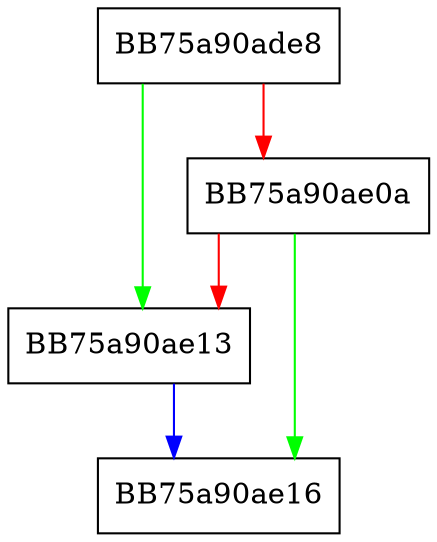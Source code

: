digraph find {
  node [shape="box"];
  graph [splines=ortho];
  BB75a90ade8 -> BB75a90ae13 [color="green"];
  BB75a90ade8 -> BB75a90ae0a [color="red"];
  BB75a90ae0a -> BB75a90ae16 [color="green"];
  BB75a90ae0a -> BB75a90ae13 [color="red"];
  BB75a90ae13 -> BB75a90ae16 [color="blue"];
}